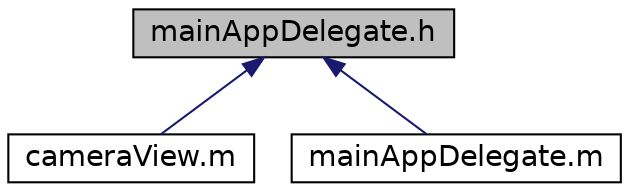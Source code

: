 digraph G
{
  edge [fontname="Helvetica",fontsize="14",labelfontname="Helvetica",labelfontsize="14"];
  node [fontname="Helvetica",fontsize="14",shape=record];
  Node1 [label="mainAppDelegate.h",height=0.2,width=0.4,color="black", fillcolor="grey75", style="filled" fontcolor="black"];
  Node1 -> Node2 [dir=back,color="midnightblue",fontsize="14",style="solid",fontname="Helvetica"];
  Node2 [label="cameraView.m",height=0.2,width=0.4,color="black", fillcolor="white", style="filled",URL="$camera_view_8m_source.html"];
  Node1 -> Node3 [dir=back,color="midnightblue",fontsize="14",style="solid",fontname="Helvetica"];
  Node3 [label="mainAppDelegate.m",height=0.2,width=0.4,color="black", fillcolor="white", style="filled",URL="$main_app_delegate_8m_source.html"];
}
